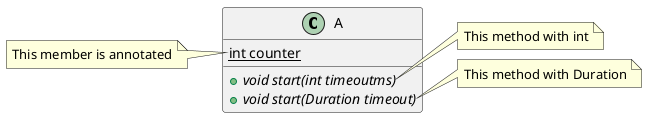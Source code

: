 {
  "sha1": "r7nzrt864jow0gl7utt02we1dk1zuu8",
  "insertion": {
    "when": "2024-06-04T17:28:43.415Z",
    "user": "plantuml@gmail.com"
  }
}
@startuml
class A {
{static} int counter
+void {abstract} start(int timeoutms)
+void {abstract} start(Duration timeout)
}
note left of A::counter
  This member is annotated
end note
note right of A::"start(int timeoutms)"
  This method with int
end note
note right of A::"start(Duration timeout)"
  This method with Duration
end note
@enduml
